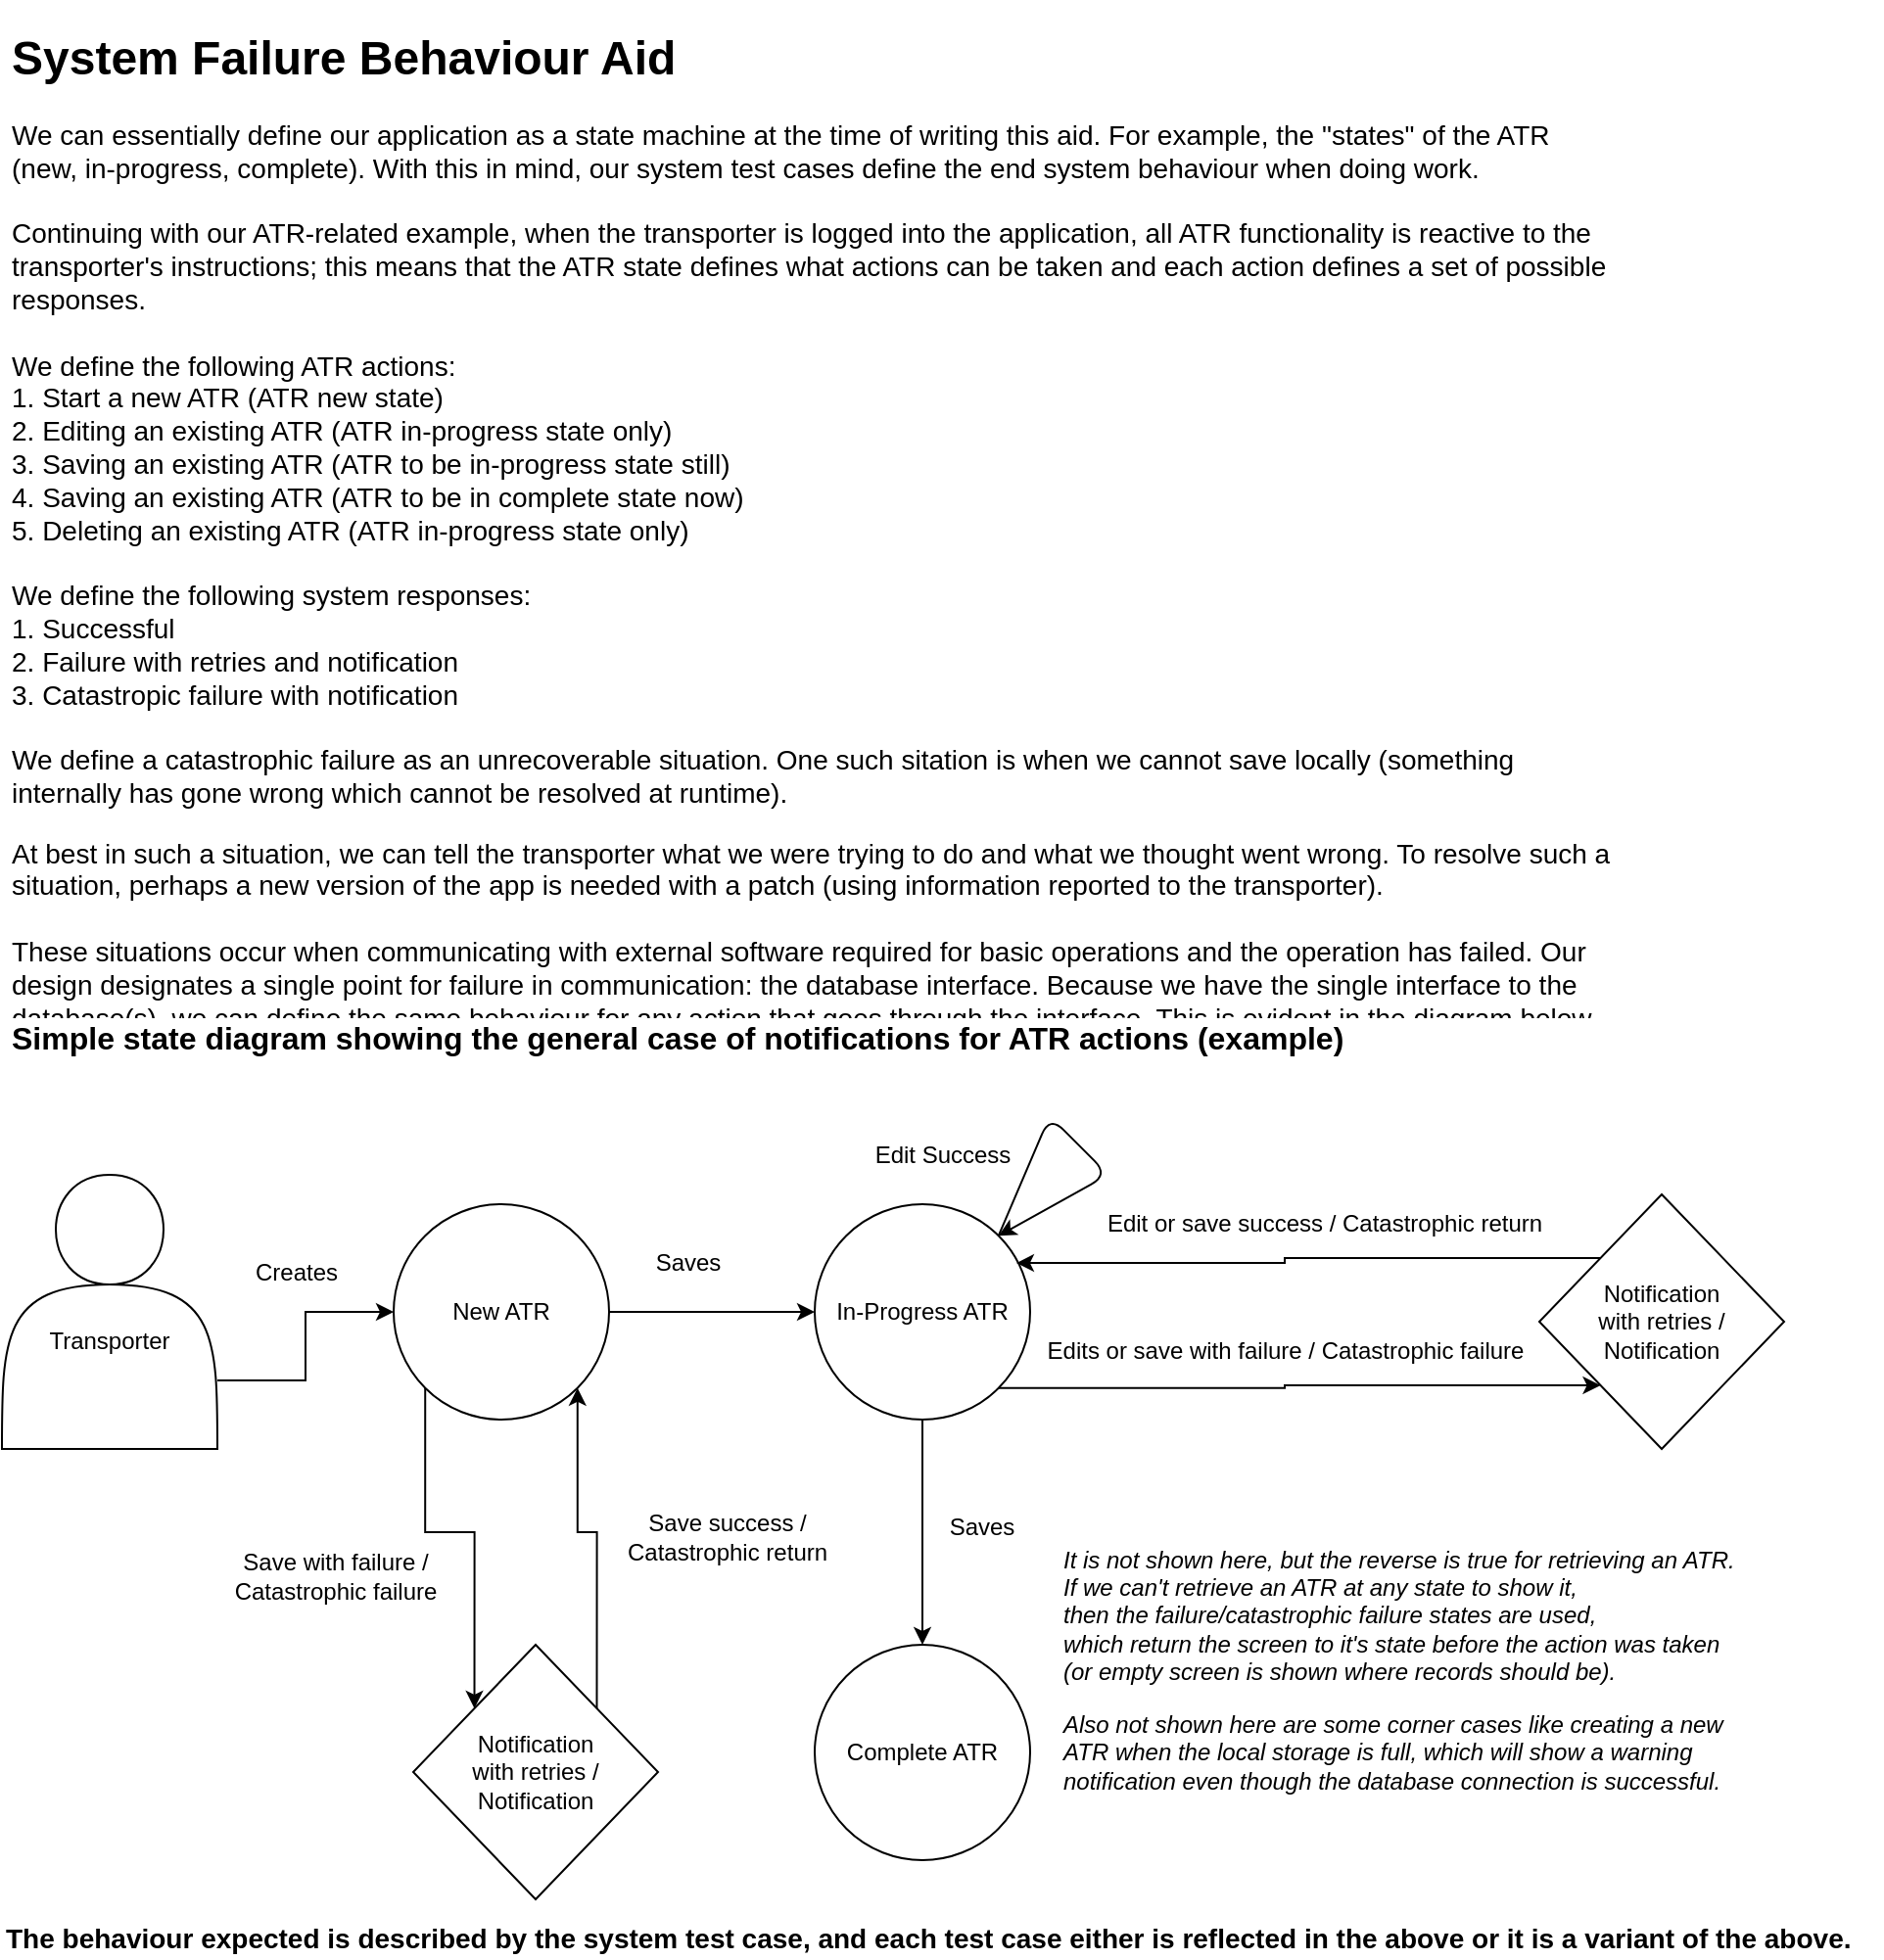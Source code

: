 <mxfile version="14.1.8" type="device"><diagram id="EYrxe2r7LniMzDjdXY5Q" name="Page-1"><mxGraphModel dx="1321" dy="862" grid="1" gridSize="10" guides="1" tooltips="1" connect="1" arrows="1" fold="1" page="1" pageScale="1" pageWidth="850" pageHeight="1100" math="0" shadow="0"><root><mxCell id="0"/><mxCell id="1" parent="0"/><mxCell id="L0j-vYXCqgeF3D0p9I_0-2" value="&lt;h1&gt;System Failure Behaviour Aid&lt;/h1&gt;&lt;p style=&quot;font-size: 14px&quot;&gt;We can essentially define our application as a state machine at the time of writing this aid. For example, the &quot;states&quot; of the ATR (new, in-progress, complete). With this in mind, our system test cases define the end system behaviour when doing work.&lt;br&gt;&lt;br&gt;Continuing with our ATR-related example, when the transporter is logged into the application, all ATR functionality is reactive to the transporter's instructions; this means that the ATR state defines what actions can be taken and each action defines a set of possible responses.&lt;br&gt;&lt;br&gt;We define the following ATR actions:&lt;br&gt;1. Start a new ATR (ATR new state)&lt;br&gt;2. Editing an existing ATR (ATR in-progress state only)&lt;br&gt;3. Saving an existing ATR (ATR to be in-progress state still)&lt;br&gt;4. Saving an existing ATR (ATR to be in complete state now)&lt;br&gt;5. Deleting an existing ATR (ATR in-progress state only)&lt;br&gt;&lt;br&gt;We define the following system responses:&lt;br&gt;1. Successful&lt;br&gt;2. Failure with retries and notification&lt;br&gt;3. Catastropic failure with notification&lt;br&gt;&lt;br&gt;We define a catastrophic failure as an unrecoverable situation. One such sitation is when we cannot save locally (something internally has gone wrong which cannot be resolved at runtime).&lt;/p&gt;&lt;p style=&quot;font-size: 14px&quot;&gt;At best in such a situation, we can tell the transporter what we were trying to do and what we thought went wrong. To resolve such a situation, perhaps a new version of the app is needed with a patch (using information reported to the transporter).&lt;br&gt;&lt;br&gt;These situations occur when communicating with external software required for basic operations and the operation has failed. Our design designates a single point for failure in communication: the database interface. Because we have the single interface to the database(s), we can define the same behaviour for any action that goes through the interface. This is evident in the diagram below.&lt;br&gt;&lt;/p&gt;" style="text;html=1;strokeColor=none;fillColor=none;spacing=5;spacingTop=-20;whiteSpace=wrap;overflow=hidden;rounded=0;" parent="1" vertex="1"><mxGeometry x="10" y="10" width="830" height="510" as="geometry"/></mxCell><mxCell id="rjj-_Db5rPZwsIRyo4ki-22" style="edgeStyle=orthogonalEdgeStyle;rounded=0;orthogonalLoop=1;jettySize=auto;html=1;exitX=1;exitY=0.75;exitDx=0;exitDy=0;entryX=0;entryY=0.5;entryDx=0;entryDy=0;" edge="1" parent="1" source="L0j-vYXCqgeF3D0p9I_0-3" target="L0j-vYXCqgeF3D0p9I_0-8"><mxGeometry relative="1" as="geometry"/></mxCell><mxCell id="L0j-vYXCqgeF3D0p9I_0-3" value="&lt;br&gt;&lt;br&gt;Transporter" style="shape=actor;whiteSpace=wrap;html=1;" parent="1" vertex="1"><mxGeometry x="10" y="600" width="110" height="140" as="geometry"/></mxCell><mxCell id="rjj-_Db5rPZwsIRyo4ki-5" style="edgeStyle=orthogonalEdgeStyle;rounded=0;orthogonalLoop=1;jettySize=auto;html=1;exitX=1;exitY=0.5;exitDx=0;exitDy=0;" edge="1" parent="1" source="L0j-vYXCqgeF3D0p9I_0-8" target="L0j-vYXCqgeF3D0p9I_0-9"><mxGeometry relative="1" as="geometry"/></mxCell><mxCell id="rjj-_Db5rPZwsIRyo4ki-14" style="edgeStyle=orthogonalEdgeStyle;rounded=0;orthogonalLoop=1;jettySize=auto;html=1;exitX=0;exitY=1;exitDx=0;exitDy=0;entryX=0;entryY=0;entryDx=0;entryDy=0;" edge="1" parent="1" source="L0j-vYXCqgeF3D0p9I_0-8" target="rjj-_Db5rPZwsIRyo4ki-13"><mxGeometry relative="1" as="geometry"/></mxCell><mxCell id="L0j-vYXCqgeF3D0p9I_0-8" value="New ATR" style="ellipse;whiteSpace=wrap;html=1;aspect=fixed;" parent="1" vertex="1"><mxGeometry x="210" y="615" width="110" height="110" as="geometry"/></mxCell><mxCell id="rjj-_Db5rPZwsIRyo4ki-4" value="" style="edgeStyle=orthogonalEdgeStyle;rounded=0;orthogonalLoop=1;jettySize=auto;html=1;" edge="1" parent="1" source="L0j-vYXCqgeF3D0p9I_0-9" target="L0j-vYXCqgeF3D0p9I_0-10"><mxGeometry relative="1" as="geometry"/></mxCell><mxCell id="rjj-_Db5rPZwsIRyo4ki-8" style="edgeStyle=orthogonalEdgeStyle;rounded=0;orthogonalLoop=1;jettySize=auto;html=1;exitX=1;exitY=1;exitDx=0;exitDy=0;entryX=0;entryY=1;entryDx=0;entryDy=0;" edge="1" parent="1" source="L0j-vYXCqgeF3D0p9I_0-9" target="L0j-vYXCqgeF3D0p9I_0-22"><mxGeometry relative="1" as="geometry"/></mxCell><mxCell id="L0j-vYXCqgeF3D0p9I_0-9" value="In-Progress ATR" style="ellipse;whiteSpace=wrap;html=1;aspect=fixed;" parent="1" vertex="1"><mxGeometry x="425" y="615" width="110" height="110" as="geometry"/></mxCell><mxCell id="L0j-vYXCqgeF3D0p9I_0-10" value="Complete ATR" style="ellipse;whiteSpace=wrap;html=1;aspect=fixed;" parent="1" vertex="1"><mxGeometry x="425" y="840" width="110" height="110" as="geometry"/></mxCell><mxCell id="L0j-vYXCqgeF3D0p9I_0-12" value="Creates" style="text;html=1;align=center;verticalAlign=middle;resizable=0;points=[];autosize=1;" parent="1" vertex="1"><mxGeometry x="130" y="640" width="60" height="20" as="geometry"/></mxCell><mxCell id="L0j-vYXCqgeF3D0p9I_0-13" value="Saves" style="text;html=1;align=center;verticalAlign=middle;resizable=0;points=[];autosize=1;" parent="1" vertex="1"><mxGeometry x="335" y="635" width="50" height="20" as="geometry"/></mxCell><mxCell id="L0j-vYXCqgeF3D0p9I_0-14" value="Edit Success" style="text;html=1;align=center;verticalAlign=middle;resizable=0;points=[];autosize=1;" parent="1" vertex="1"><mxGeometry x="450" y="580" width="80" height="20" as="geometry"/></mxCell><mxCell id="L0j-vYXCqgeF3D0p9I_0-15" value="Saves" style="text;html=1;align=center;verticalAlign=middle;resizable=0;points=[];autosize=1;" parent="1" vertex="1"><mxGeometry x="485" y="770" width="50" height="20" as="geometry"/></mxCell><mxCell id="rjj-_Db5rPZwsIRyo4ki-9" style="edgeStyle=orthogonalEdgeStyle;rounded=0;orthogonalLoop=1;jettySize=auto;html=1;exitX=0;exitY=0;exitDx=0;exitDy=0;entryX=0.936;entryY=0.273;entryDx=0;entryDy=0;entryPerimeter=0;" edge="1" parent="1" source="L0j-vYXCqgeF3D0p9I_0-22" target="L0j-vYXCqgeF3D0p9I_0-9"><mxGeometry relative="1" as="geometry"/></mxCell><mxCell id="L0j-vYXCqgeF3D0p9I_0-22" value="Notification &lt;br&gt;with retries /&lt;br&gt;Notification" style="rhombus;whiteSpace=wrap;html=1;" parent="1" vertex="1"><mxGeometry x="795" y="610" width="125" height="130" as="geometry"/></mxCell><mxCell id="L0j-vYXCqgeF3D0p9I_0-23" value="Edits or save with failure / Catastrophic failure" style="text;html=1;align=center;verticalAlign=middle;resizable=0;points=[];autosize=1;" parent="1" vertex="1"><mxGeometry x="535" y="680" width="260" height="20" as="geometry"/></mxCell><mxCell id="L0j-vYXCqgeF3D0p9I_0-24" value="Edit or save success / Catastrophic return" style="text;html=1;align=center;verticalAlign=middle;resizable=0;points=[];autosize=1;" parent="1" vertex="1"><mxGeometry x="565" y="615" width="240" height="20" as="geometry"/></mxCell><mxCell id="rjj-_Db5rPZwsIRyo4ki-7" value="" style="endArrow=classic;html=1;exitX=1;exitY=0;exitDx=0;exitDy=0;entryX=1;entryY=0;entryDx=0;entryDy=0;" edge="1" parent="1" source="L0j-vYXCqgeF3D0p9I_0-9" target="L0j-vYXCqgeF3D0p9I_0-9"><mxGeometry width="50" height="50" relative="1" as="geometry"><mxPoint x="515" y="690" as="sourcePoint"/><mxPoint x="565" y="640" as="targetPoint"/><Array as="points"><mxPoint x="545" y="570"/><mxPoint x="575" y="600"/></Array></mxGeometry></mxCell><mxCell id="rjj-_Db5rPZwsIRyo4ki-15" style="edgeStyle=orthogonalEdgeStyle;rounded=0;orthogonalLoop=1;jettySize=auto;html=1;exitX=1;exitY=0;exitDx=0;exitDy=0;entryX=1;entryY=1;entryDx=0;entryDy=0;" edge="1" parent="1" source="rjj-_Db5rPZwsIRyo4ki-13" target="L0j-vYXCqgeF3D0p9I_0-8"><mxGeometry relative="1" as="geometry"/></mxCell><mxCell id="rjj-_Db5rPZwsIRyo4ki-13" value="Notification &lt;br&gt;with retries /&lt;br&gt;Notification" style="rhombus;whiteSpace=wrap;html=1;" vertex="1" parent="1"><mxGeometry x="220" y="840" width="125" height="130" as="geometry"/></mxCell><mxCell id="rjj-_Db5rPZwsIRyo4ki-19" value="Save success /&lt;br&gt;Catastrophic return" style="text;html=1;align=center;verticalAlign=middle;resizable=0;points=[];autosize=1;" vertex="1" parent="1"><mxGeometry x="320" y="770" width="120" height="30" as="geometry"/></mxCell><mxCell id="rjj-_Db5rPZwsIRyo4ki-20" value="Save with failure /&lt;br&gt;Catastrophic failure" style="text;html=1;align=center;verticalAlign=middle;resizable=0;points=[];autosize=1;" vertex="1" parent="1"><mxGeometry x="120" y="790" width="120" height="30" as="geometry"/></mxCell><mxCell id="rjj-_Db5rPZwsIRyo4ki-21" value="&lt;i&gt;It is not shown here, but the reverse is true for retrieving an ATR. &lt;br&gt;&lt;/i&gt;&lt;div&gt;&lt;span&gt;&lt;i&gt;If we can't retrieve an ATR at any state to show it,&amp;nbsp;&lt;/i&gt;&lt;/span&gt;&lt;/div&gt;&lt;div&gt;&lt;span&gt;&lt;i&gt;then the failure/catastrophic failure states are used,&lt;/i&gt;&lt;/span&gt;&lt;/div&gt;&lt;div&gt;&lt;span&gt;&lt;i&gt;which return the screen to it's state before the action was taken&amp;nbsp;&lt;/i&gt;&lt;/span&gt;&lt;/div&gt;&lt;div&gt;&lt;span&gt;&lt;i&gt;(or empty screen is shown where records should be).&lt;/i&gt;&lt;/span&gt;&lt;/div&gt;" style="text;html=1;align=left;verticalAlign=middle;resizable=0;points=[];autosize=1;" vertex="1" parent="1"><mxGeometry x="550" y="785" width="360" height="80" as="geometry"/></mxCell><mxCell id="rjj-_Db5rPZwsIRyo4ki-24" value="&lt;b&gt;&lt;font style=&quot;font-size: 16px&quot;&gt;Simple state diagram showing the general case of notifications for ATR actions (example)&lt;/font&gt;&lt;/b&gt;" style="text;html=1;strokeColor=none;fillColor=none;align=left;verticalAlign=middle;whiteSpace=wrap;rounded=0;" vertex="1" parent="1"><mxGeometry x="12.5" y="520" width="687.5" height="20" as="geometry"/></mxCell><mxCell id="rjj-_Db5rPZwsIRyo4ki-25" value="&lt;i&gt;Also not shown here are some corner cases like creating a new&lt;br&gt;ATR when the local storage is full, which will show a warning &lt;br&gt;notification even though the database connection is successful. &lt;/i&gt;" style="text;html=1;align=left;verticalAlign=middle;resizable=0;points=[];autosize=1;" vertex="1" parent="1"><mxGeometry x="550" y="870" width="350" height="50" as="geometry"/></mxCell><mxCell id="rjj-_Db5rPZwsIRyo4ki-26" value="&lt;span style=&quot;&quot;&gt;&lt;font style=&quot;font-size: 14px&quot;&gt;&lt;b&gt;The behaviour expected is described by the system test case, and each test case either is reflected in the above or it is a variant of the above.&lt;/b&gt;&lt;/font&gt;&lt;/span&gt;" style="text;html=1;align=left;verticalAlign=middle;resizable=0;points=[];autosize=1;" vertex="1" parent="1"><mxGeometry x="10" y="980" width="960" height="20" as="geometry"/></mxCell></root></mxGraphModel></diagram></mxfile>